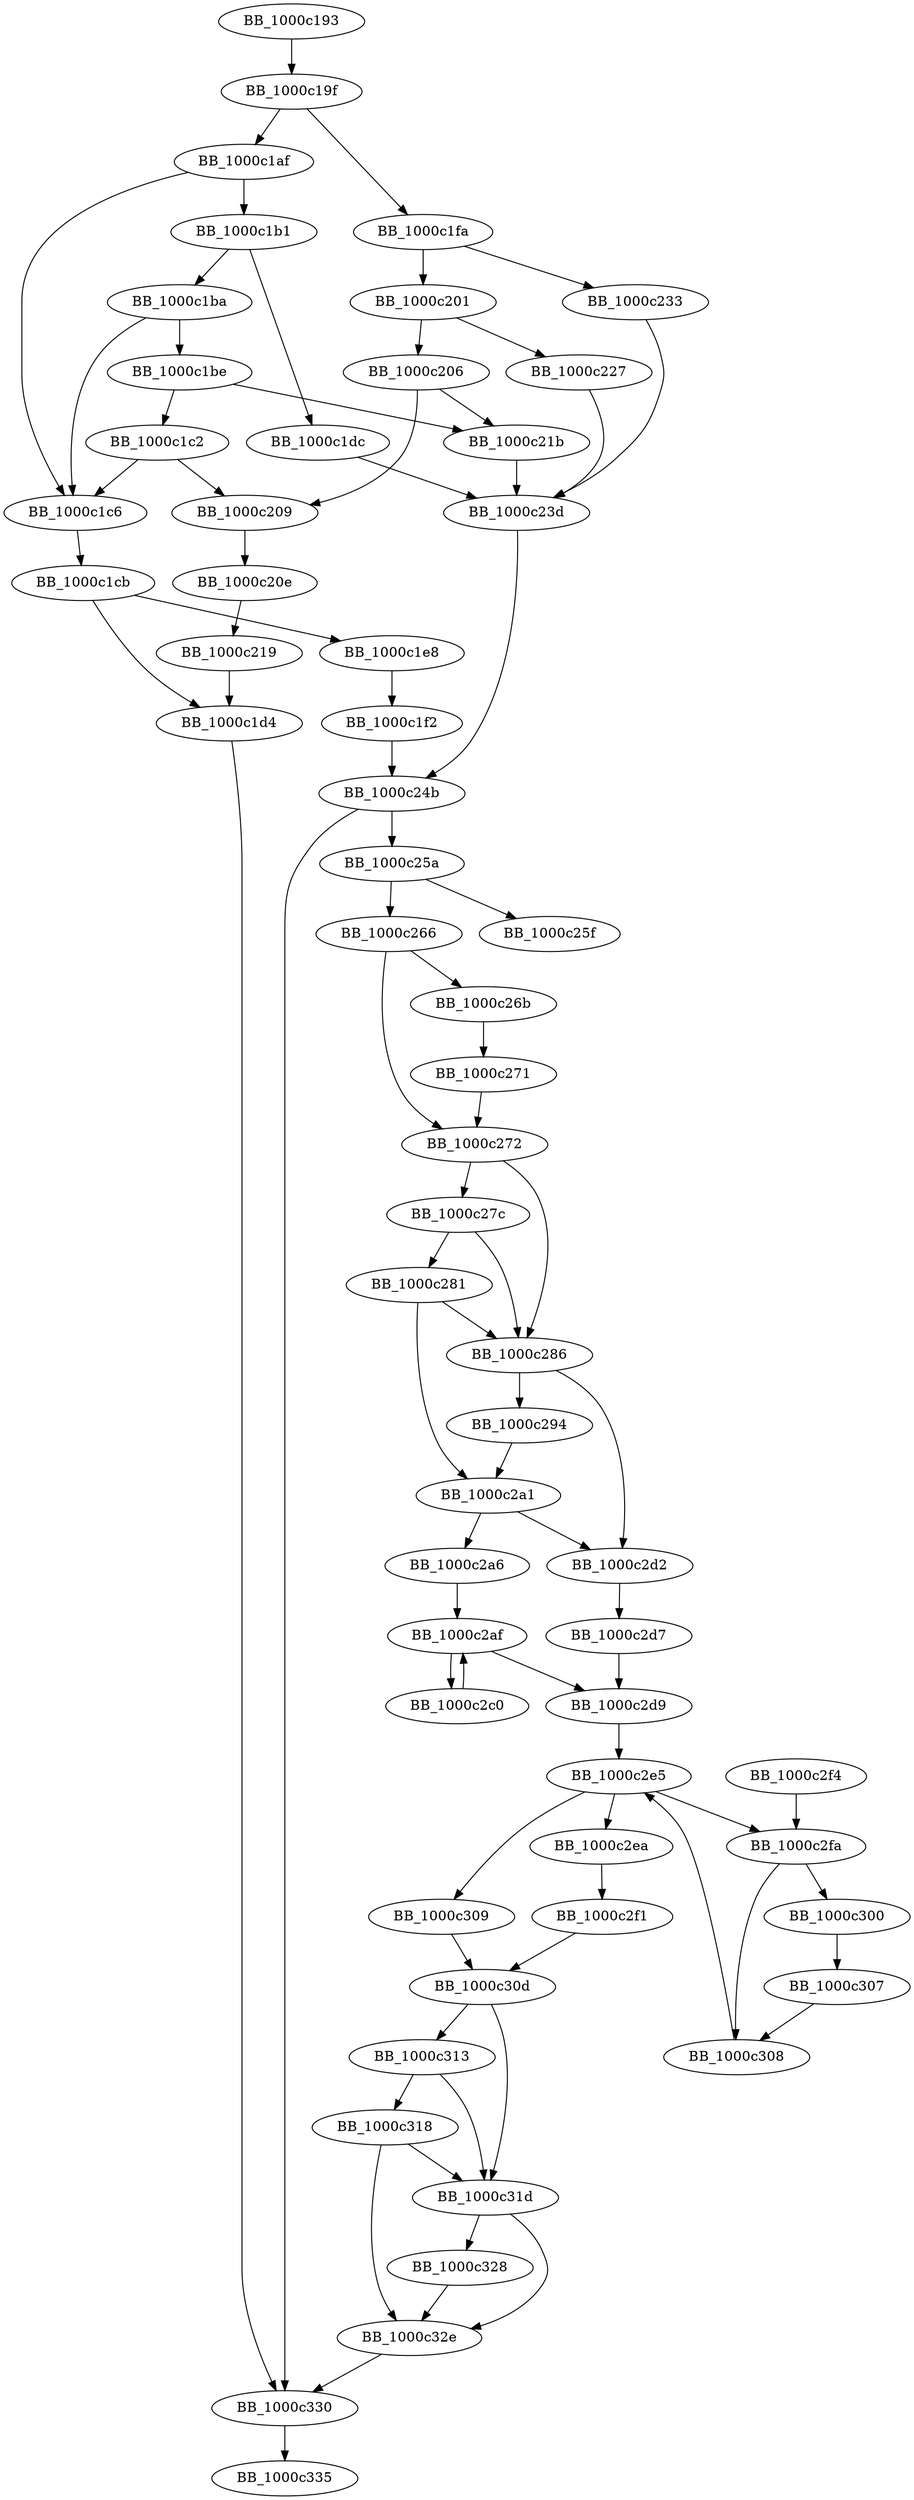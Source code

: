 DiGraph _raise{
BB_1000c193->BB_1000c19f
BB_1000c19f->BB_1000c1af
BB_1000c19f->BB_1000c1fa
BB_1000c1af->BB_1000c1b1
BB_1000c1af->BB_1000c1c6
BB_1000c1b1->BB_1000c1ba
BB_1000c1b1->BB_1000c1dc
BB_1000c1ba->BB_1000c1be
BB_1000c1ba->BB_1000c1c6
BB_1000c1be->BB_1000c1c2
BB_1000c1be->BB_1000c21b
BB_1000c1c2->BB_1000c1c6
BB_1000c1c2->BB_1000c209
BB_1000c1c6->BB_1000c1cb
BB_1000c1cb->BB_1000c1d4
BB_1000c1cb->BB_1000c1e8
BB_1000c1d4->BB_1000c330
BB_1000c1dc->BB_1000c23d
BB_1000c1e8->BB_1000c1f2
BB_1000c1f2->BB_1000c24b
BB_1000c1fa->BB_1000c201
BB_1000c1fa->BB_1000c233
BB_1000c201->BB_1000c206
BB_1000c201->BB_1000c227
BB_1000c206->BB_1000c209
BB_1000c206->BB_1000c21b
BB_1000c209->BB_1000c20e
BB_1000c20e->BB_1000c219
BB_1000c219->BB_1000c1d4
BB_1000c21b->BB_1000c23d
BB_1000c227->BB_1000c23d
BB_1000c233->BB_1000c23d
BB_1000c23d->BB_1000c24b
BB_1000c24b->BB_1000c25a
BB_1000c24b->BB_1000c330
BB_1000c25a->BB_1000c25f
BB_1000c25a->BB_1000c266
BB_1000c266->BB_1000c26b
BB_1000c266->BB_1000c272
BB_1000c26b->BB_1000c271
BB_1000c271->BB_1000c272
BB_1000c272->BB_1000c27c
BB_1000c272->BB_1000c286
BB_1000c27c->BB_1000c281
BB_1000c27c->BB_1000c286
BB_1000c281->BB_1000c286
BB_1000c281->BB_1000c2a1
BB_1000c286->BB_1000c294
BB_1000c286->BB_1000c2d2
BB_1000c294->BB_1000c2a1
BB_1000c2a1->BB_1000c2a6
BB_1000c2a1->BB_1000c2d2
BB_1000c2a6->BB_1000c2af
BB_1000c2af->BB_1000c2c0
BB_1000c2af->BB_1000c2d9
BB_1000c2c0->BB_1000c2af
BB_1000c2d2->BB_1000c2d7
BB_1000c2d7->BB_1000c2d9
BB_1000c2d9->BB_1000c2e5
BB_1000c2e5->BB_1000c2ea
BB_1000c2e5->BB_1000c2fa
BB_1000c2e5->BB_1000c309
BB_1000c2ea->BB_1000c2f1
BB_1000c2f1->BB_1000c30d
BB_1000c2f4->BB_1000c2fa
BB_1000c2fa->BB_1000c300
BB_1000c2fa->BB_1000c308
BB_1000c300->BB_1000c307
BB_1000c307->BB_1000c308
BB_1000c308->BB_1000c2e5
BB_1000c309->BB_1000c30d
BB_1000c30d->BB_1000c313
BB_1000c30d->BB_1000c31d
BB_1000c313->BB_1000c318
BB_1000c313->BB_1000c31d
BB_1000c318->BB_1000c31d
BB_1000c318->BB_1000c32e
BB_1000c31d->BB_1000c328
BB_1000c31d->BB_1000c32e
BB_1000c328->BB_1000c32e
BB_1000c32e->BB_1000c330
BB_1000c330->BB_1000c335
}
